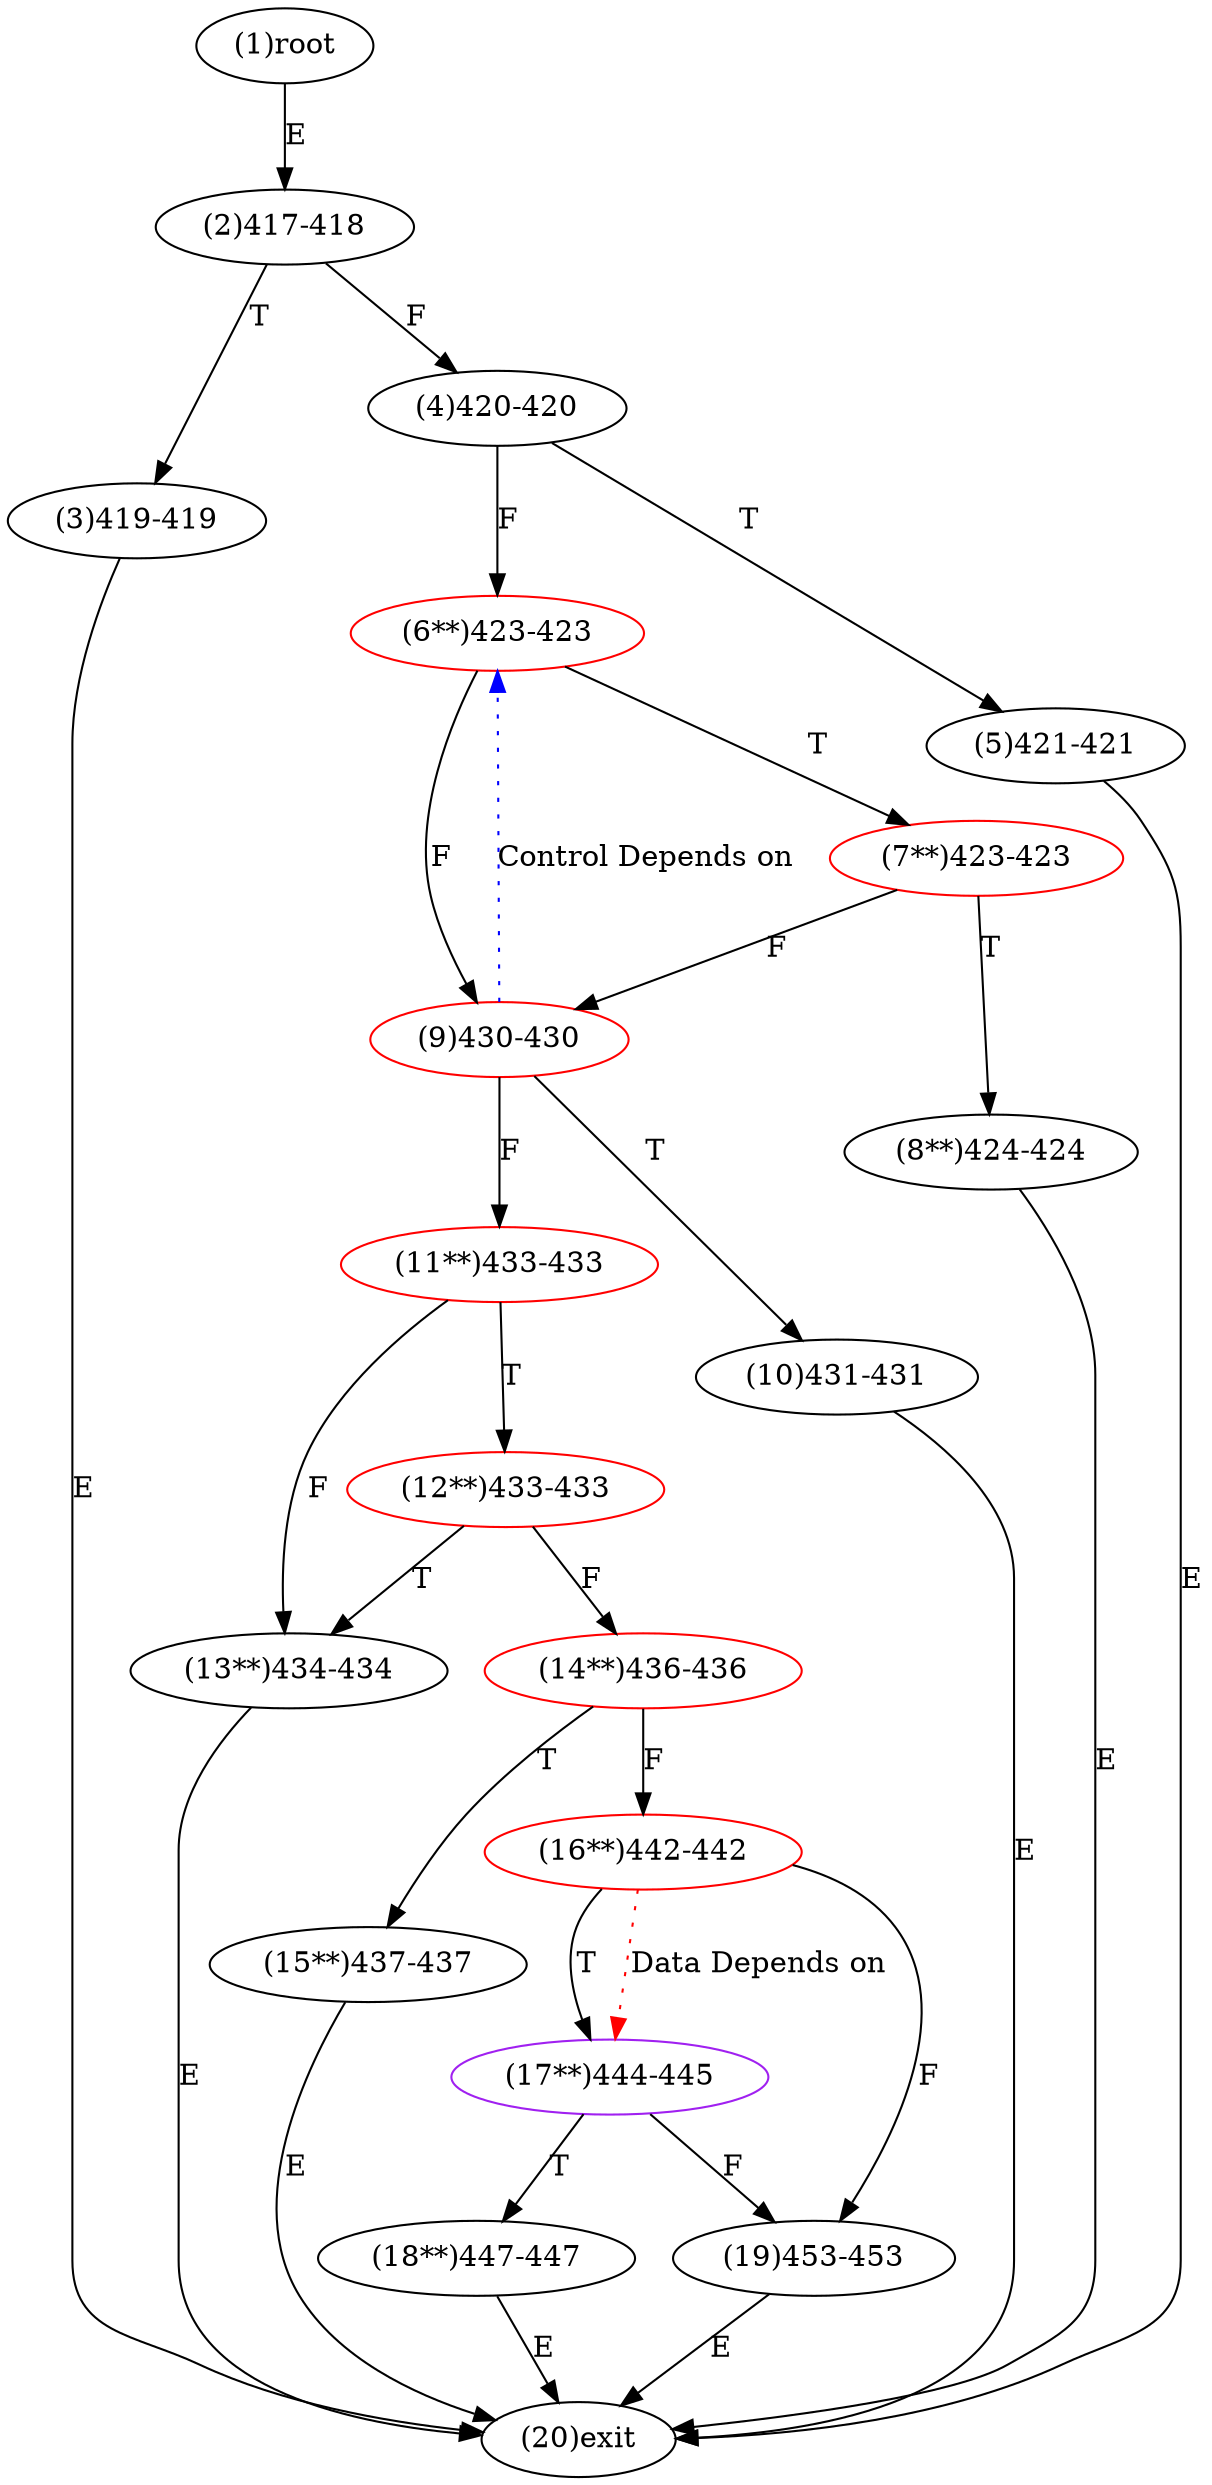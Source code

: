 digraph "" { 
1[ label="(1)root"];
2[ label="(2)417-418"];
3[ label="(3)419-419"];
4[ label="(4)420-420"];
5[ label="(5)421-421"];
6[ label="(6**)423-423",color=red];
7[ label="(7**)423-423",color=red];
8[ label="(8**)424-424"];
9[ label="(9)430-430",color=red];
10[ label="(10)431-431"];
11[ label="(11**)433-433",color=red];
12[ label="(12**)433-433",color=red];
13[ label="(13**)434-434"];
14[ label="(14**)436-436",color=red];
15[ label="(15**)437-437"];
17[ label="(17**)444-445",color=purple];
16[ label="(16**)442-442",color=red];
19[ label="(19)453-453"];
18[ label="(18**)447-447"];
20[ label="(20)exit"];
1->2[ label="E"];
2->4[ label="F"];
2->3[ label="T"];
3->20[ label="E"];
4->6[ label="F"];
4->5[ label="T"];
5->20[ label="E"];
6->9[ label="F"];
6->7[ label="T"];
7->9[ label="F"];
7->8[ label="T"];
8->20[ label="E"];
9->11[ label="F"];
9->10[ label="T"];
10->20[ label="E"];
11->13[ label="F"];
11->12[ label="T"];
12->14[ label="F"];
12->13[ label="T"];
13->20[ label="E"];
14->16[ label="F"];
14->15[ label="T"];
15->20[ label="E"];
16->19[ label="F"];
16->17[ label="T"];
17->19[ label="F"];
17->18[ label="T"];
18->20[ label="E"];
19->20[ label="E"];
9->6[ color="blue" label="Control Depends on" style = dotted ];
16->17[ color="red" label="Data Depends on" style = dotted ];
}